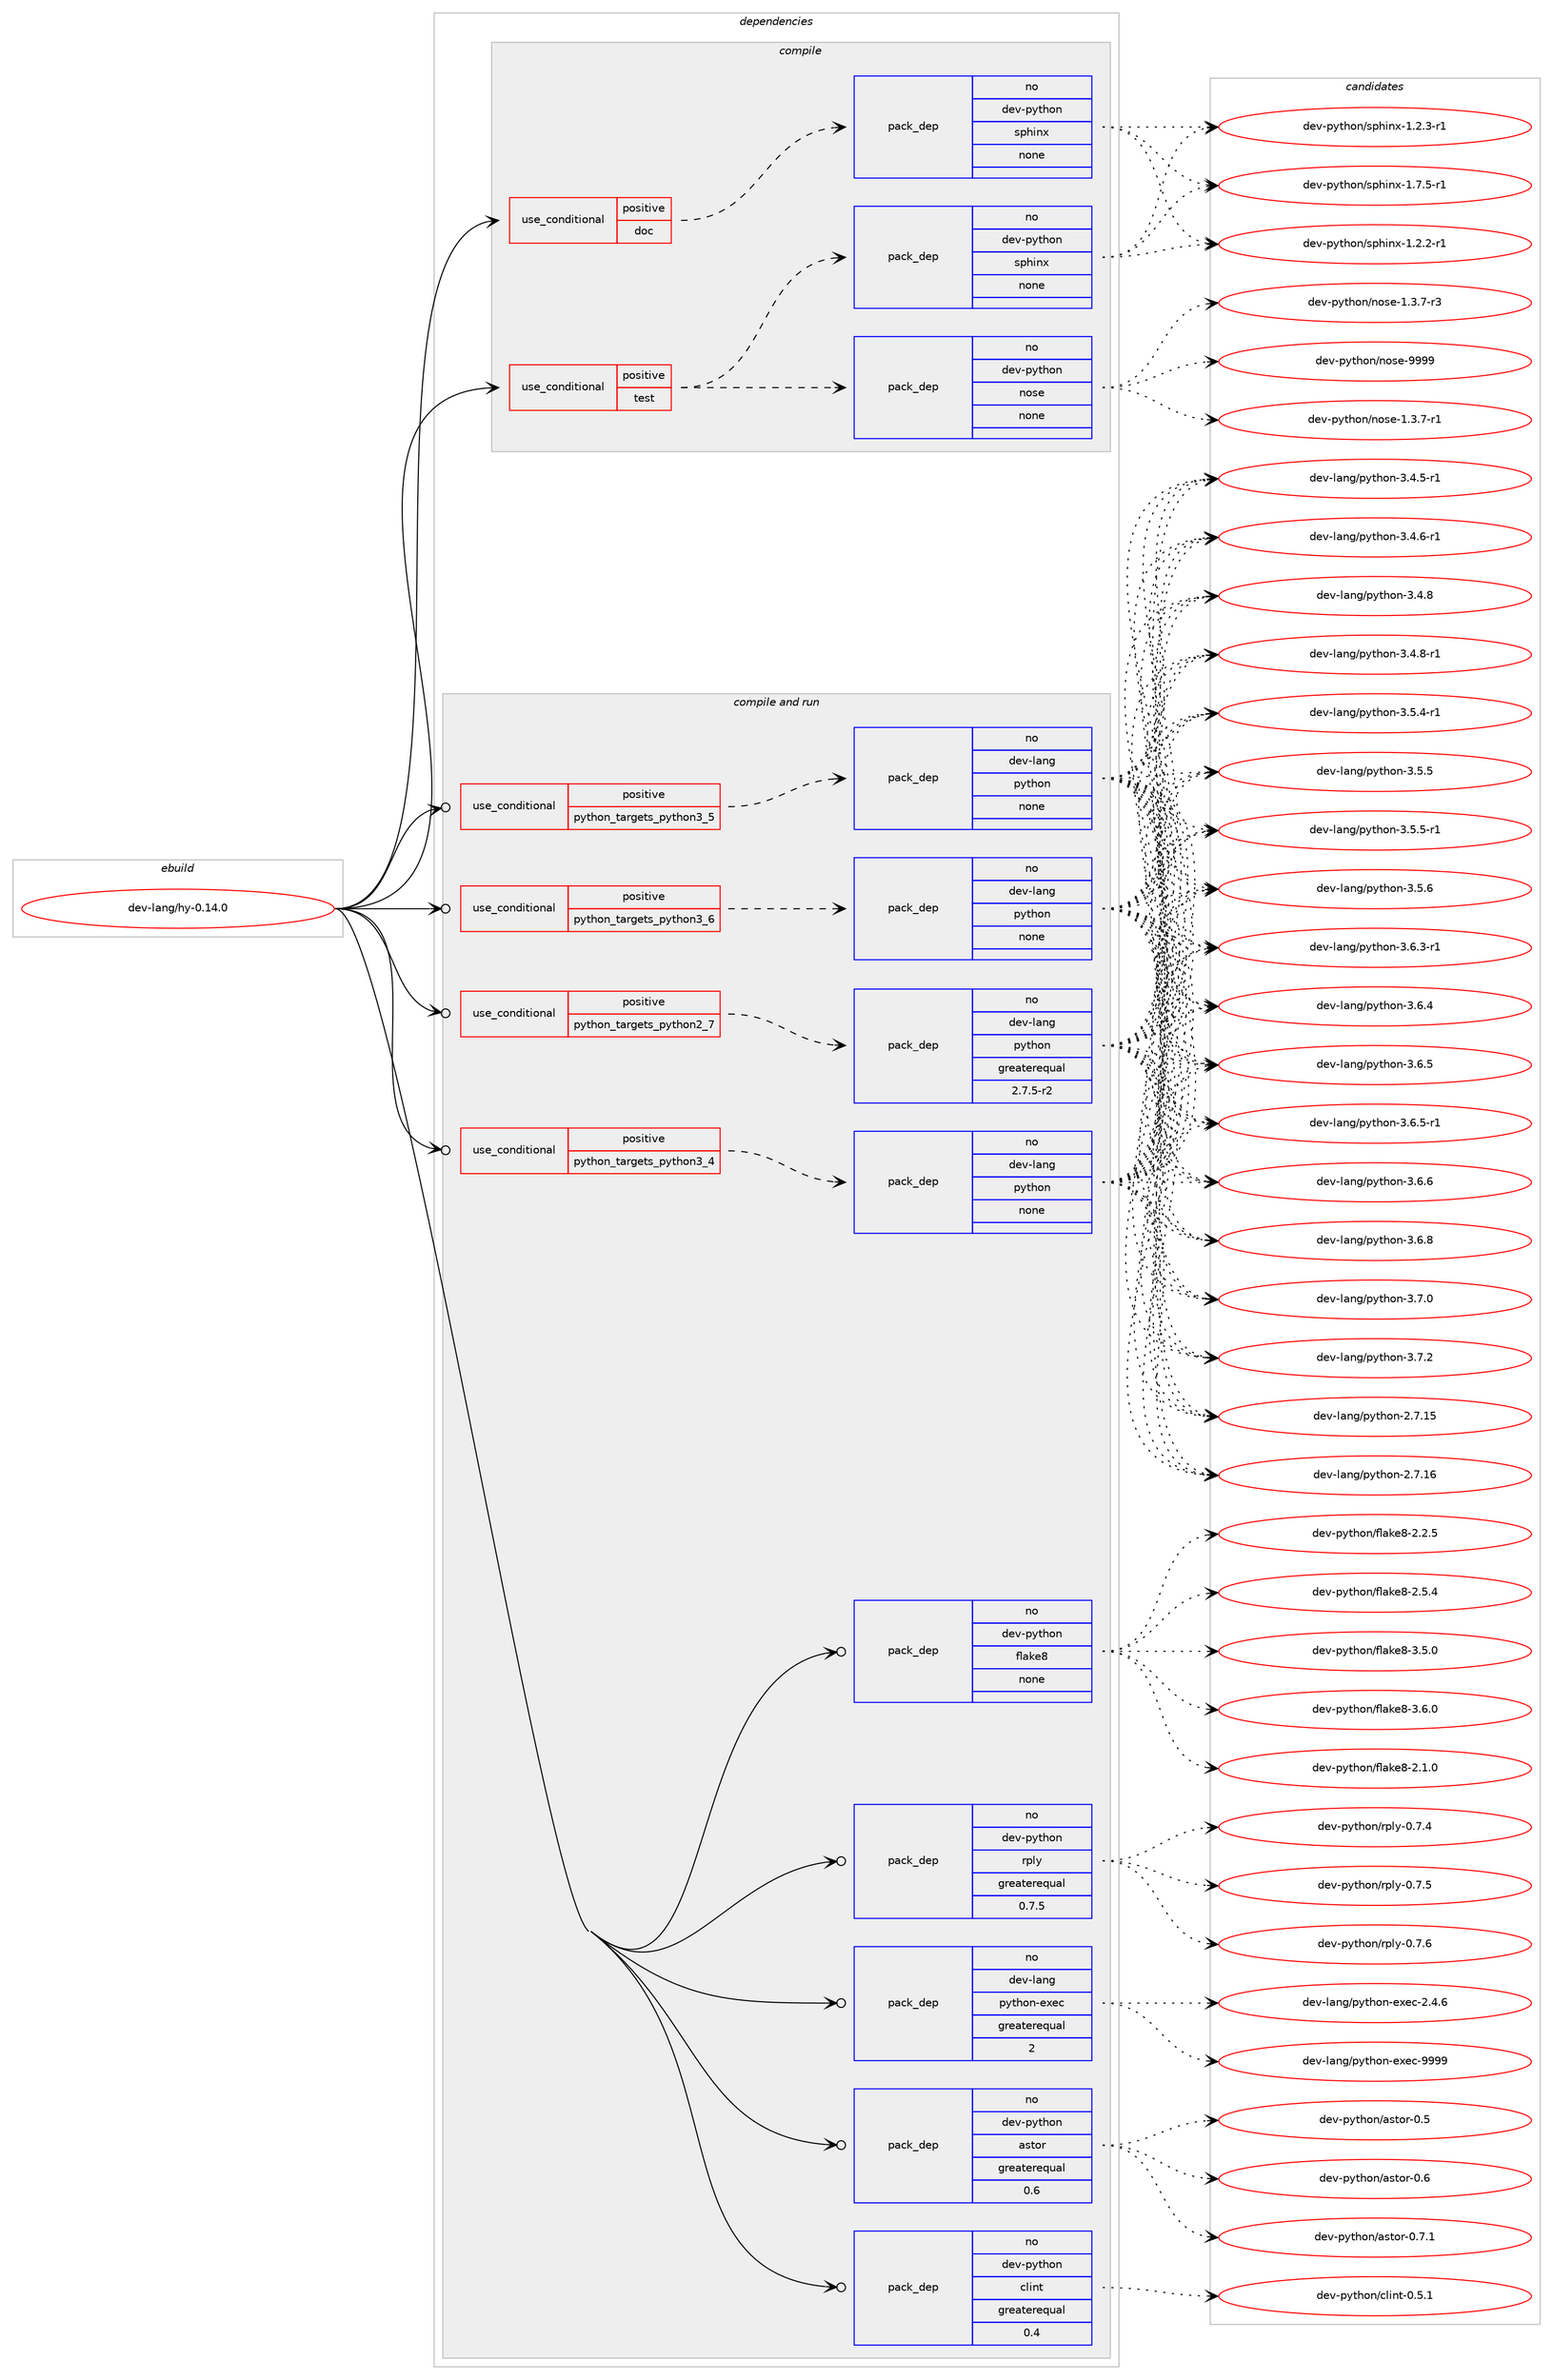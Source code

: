 digraph prolog {

# *************
# Graph options
# *************

newrank=true;
concentrate=true;
compound=true;
graph [rankdir=LR,fontname=Helvetica,fontsize=10,ranksep=1.5];#, ranksep=2.5, nodesep=0.2];
edge  [arrowhead=vee];
node  [fontname=Helvetica,fontsize=10];

# **********
# The ebuild
# **********

subgraph cluster_leftcol {
color=gray;
rank=same;
label=<<i>ebuild</i>>;
id [label="dev-lang/hy-0.14.0", color=red, width=4, href="../dev-lang/hy-0.14.0.svg"];
}

# ****************
# The dependencies
# ****************

subgraph cluster_midcol {
color=gray;
label=<<i>dependencies</i>>;
subgraph cluster_compile {
fillcolor="#eeeeee";
style=filled;
label=<<i>compile</i>>;
subgraph cond363722 {
dependency1359111 [label=<<TABLE BORDER="0" CELLBORDER="1" CELLSPACING="0" CELLPADDING="4"><TR><TD ROWSPAN="3" CELLPADDING="10">use_conditional</TD></TR><TR><TD>positive</TD></TR><TR><TD>doc</TD></TR></TABLE>>, shape=none, color=red];
subgraph pack972908 {
dependency1359112 [label=<<TABLE BORDER="0" CELLBORDER="1" CELLSPACING="0" CELLPADDING="4" WIDTH="220"><TR><TD ROWSPAN="6" CELLPADDING="30">pack_dep</TD></TR><TR><TD WIDTH="110">no</TD></TR><TR><TD>dev-python</TD></TR><TR><TD>sphinx</TD></TR><TR><TD>none</TD></TR><TR><TD></TD></TR></TABLE>>, shape=none, color=blue];
}
dependency1359111:e -> dependency1359112:w [weight=20,style="dashed",arrowhead="vee"];
}
id:e -> dependency1359111:w [weight=20,style="solid",arrowhead="vee"];
subgraph cond363723 {
dependency1359113 [label=<<TABLE BORDER="0" CELLBORDER="1" CELLSPACING="0" CELLPADDING="4"><TR><TD ROWSPAN="3" CELLPADDING="10">use_conditional</TD></TR><TR><TD>positive</TD></TR><TR><TD>test</TD></TR></TABLE>>, shape=none, color=red];
subgraph pack972909 {
dependency1359114 [label=<<TABLE BORDER="0" CELLBORDER="1" CELLSPACING="0" CELLPADDING="4" WIDTH="220"><TR><TD ROWSPAN="6" CELLPADDING="30">pack_dep</TD></TR><TR><TD WIDTH="110">no</TD></TR><TR><TD>dev-python</TD></TR><TR><TD>nose</TD></TR><TR><TD>none</TD></TR><TR><TD></TD></TR></TABLE>>, shape=none, color=blue];
}
dependency1359113:e -> dependency1359114:w [weight=20,style="dashed",arrowhead="vee"];
subgraph pack972910 {
dependency1359115 [label=<<TABLE BORDER="0" CELLBORDER="1" CELLSPACING="0" CELLPADDING="4" WIDTH="220"><TR><TD ROWSPAN="6" CELLPADDING="30">pack_dep</TD></TR><TR><TD WIDTH="110">no</TD></TR><TR><TD>dev-python</TD></TR><TR><TD>sphinx</TD></TR><TR><TD>none</TD></TR><TR><TD></TD></TR></TABLE>>, shape=none, color=blue];
}
dependency1359113:e -> dependency1359115:w [weight=20,style="dashed",arrowhead="vee"];
}
id:e -> dependency1359113:w [weight=20,style="solid",arrowhead="vee"];
}
subgraph cluster_compileandrun {
fillcolor="#eeeeee";
style=filled;
label=<<i>compile and run</i>>;
subgraph cond363724 {
dependency1359116 [label=<<TABLE BORDER="0" CELLBORDER="1" CELLSPACING="0" CELLPADDING="4"><TR><TD ROWSPAN="3" CELLPADDING="10">use_conditional</TD></TR><TR><TD>positive</TD></TR><TR><TD>python_targets_python2_7</TD></TR></TABLE>>, shape=none, color=red];
subgraph pack972911 {
dependency1359117 [label=<<TABLE BORDER="0" CELLBORDER="1" CELLSPACING="0" CELLPADDING="4" WIDTH="220"><TR><TD ROWSPAN="6" CELLPADDING="30">pack_dep</TD></TR><TR><TD WIDTH="110">no</TD></TR><TR><TD>dev-lang</TD></TR><TR><TD>python</TD></TR><TR><TD>greaterequal</TD></TR><TR><TD>2.7.5-r2</TD></TR></TABLE>>, shape=none, color=blue];
}
dependency1359116:e -> dependency1359117:w [weight=20,style="dashed",arrowhead="vee"];
}
id:e -> dependency1359116:w [weight=20,style="solid",arrowhead="odotvee"];
subgraph cond363725 {
dependency1359118 [label=<<TABLE BORDER="0" CELLBORDER="1" CELLSPACING="0" CELLPADDING="4"><TR><TD ROWSPAN="3" CELLPADDING="10">use_conditional</TD></TR><TR><TD>positive</TD></TR><TR><TD>python_targets_python3_4</TD></TR></TABLE>>, shape=none, color=red];
subgraph pack972912 {
dependency1359119 [label=<<TABLE BORDER="0" CELLBORDER="1" CELLSPACING="0" CELLPADDING="4" WIDTH="220"><TR><TD ROWSPAN="6" CELLPADDING="30">pack_dep</TD></TR><TR><TD WIDTH="110">no</TD></TR><TR><TD>dev-lang</TD></TR><TR><TD>python</TD></TR><TR><TD>none</TD></TR><TR><TD></TD></TR></TABLE>>, shape=none, color=blue];
}
dependency1359118:e -> dependency1359119:w [weight=20,style="dashed",arrowhead="vee"];
}
id:e -> dependency1359118:w [weight=20,style="solid",arrowhead="odotvee"];
subgraph cond363726 {
dependency1359120 [label=<<TABLE BORDER="0" CELLBORDER="1" CELLSPACING="0" CELLPADDING="4"><TR><TD ROWSPAN="3" CELLPADDING="10">use_conditional</TD></TR><TR><TD>positive</TD></TR><TR><TD>python_targets_python3_5</TD></TR></TABLE>>, shape=none, color=red];
subgraph pack972913 {
dependency1359121 [label=<<TABLE BORDER="0" CELLBORDER="1" CELLSPACING="0" CELLPADDING="4" WIDTH="220"><TR><TD ROWSPAN="6" CELLPADDING="30">pack_dep</TD></TR><TR><TD WIDTH="110">no</TD></TR><TR><TD>dev-lang</TD></TR><TR><TD>python</TD></TR><TR><TD>none</TD></TR><TR><TD></TD></TR></TABLE>>, shape=none, color=blue];
}
dependency1359120:e -> dependency1359121:w [weight=20,style="dashed",arrowhead="vee"];
}
id:e -> dependency1359120:w [weight=20,style="solid",arrowhead="odotvee"];
subgraph cond363727 {
dependency1359122 [label=<<TABLE BORDER="0" CELLBORDER="1" CELLSPACING="0" CELLPADDING="4"><TR><TD ROWSPAN="3" CELLPADDING="10">use_conditional</TD></TR><TR><TD>positive</TD></TR><TR><TD>python_targets_python3_6</TD></TR></TABLE>>, shape=none, color=red];
subgraph pack972914 {
dependency1359123 [label=<<TABLE BORDER="0" CELLBORDER="1" CELLSPACING="0" CELLPADDING="4" WIDTH="220"><TR><TD ROWSPAN="6" CELLPADDING="30">pack_dep</TD></TR><TR><TD WIDTH="110">no</TD></TR><TR><TD>dev-lang</TD></TR><TR><TD>python</TD></TR><TR><TD>none</TD></TR><TR><TD></TD></TR></TABLE>>, shape=none, color=blue];
}
dependency1359122:e -> dependency1359123:w [weight=20,style="dashed",arrowhead="vee"];
}
id:e -> dependency1359122:w [weight=20,style="solid",arrowhead="odotvee"];
subgraph pack972915 {
dependency1359124 [label=<<TABLE BORDER="0" CELLBORDER="1" CELLSPACING="0" CELLPADDING="4" WIDTH="220"><TR><TD ROWSPAN="6" CELLPADDING="30">pack_dep</TD></TR><TR><TD WIDTH="110">no</TD></TR><TR><TD>dev-lang</TD></TR><TR><TD>python-exec</TD></TR><TR><TD>greaterequal</TD></TR><TR><TD>2</TD></TR></TABLE>>, shape=none, color=blue];
}
id:e -> dependency1359124:w [weight=20,style="solid",arrowhead="odotvee"];
subgraph pack972916 {
dependency1359125 [label=<<TABLE BORDER="0" CELLBORDER="1" CELLSPACING="0" CELLPADDING="4" WIDTH="220"><TR><TD ROWSPAN="6" CELLPADDING="30">pack_dep</TD></TR><TR><TD WIDTH="110">no</TD></TR><TR><TD>dev-python</TD></TR><TR><TD>astor</TD></TR><TR><TD>greaterequal</TD></TR><TR><TD>0.6</TD></TR></TABLE>>, shape=none, color=blue];
}
id:e -> dependency1359125:w [weight=20,style="solid",arrowhead="odotvee"];
subgraph pack972917 {
dependency1359126 [label=<<TABLE BORDER="0" CELLBORDER="1" CELLSPACING="0" CELLPADDING="4" WIDTH="220"><TR><TD ROWSPAN="6" CELLPADDING="30">pack_dep</TD></TR><TR><TD WIDTH="110">no</TD></TR><TR><TD>dev-python</TD></TR><TR><TD>clint</TD></TR><TR><TD>greaterequal</TD></TR><TR><TD>0.4</TD></TR></TABLE>>, shape=none, color=blue];
}
id:e -> dependency1359126:w [weight=20,style="solid",arrowhead="odotvee"];
subgraph pack972918 {
dependency1359127 [label=<<TABLE BORDER="0" CELLBORDER="1" CELLSPACING="0" CELLPADDING="4" WIDTH="220"><TR><TD ROWSPAN="6" CELLPADDING="30">pack_dep</TD></TR><TR><TD WIDTH="110">no</TD></TR><TR><TD>dev-python</TD></TR><TR><TD>flake8</TD></TR><TR><TD>none</TD></TR><TR><TD></TD></TR></TABLE>>, shape=none, color=blue];
}
id:e -> dependency1359127:w [weight=20,style="solid",arrowhead="odotvee"];
subgraph pack972919 {
dependency1359128 [label=<<TABLE BORDER="0" CELLBORDER="1" CELLSPACING="0" CELLPADDING="4" WIDTH="220"><TR><TD ROWSPAN="6" CELLPADDING="30">pack_dep</TD></TR><TR><TD WIDTH="110">no</TD></TR><TR><TD>dev-python</TD></TR><TR><TD>rply</TD></TR><TR><TD>greaterequal</TD></TR><TR><TD>0.7.5</TD></TR></TABLE>>, shape=none, color=blue];
}
id:e -> dependency1359128:w [weight=20,style="solid",arrowhead="odotvee"];
}
subgraph cluster_run {
fillcolor="#eeeeee";
style=filled;
label=<<i>run</i>>;
}
}

# **************
# The candidates
# **************

subgraph cluster_choices {
rank=same;
color=gray;
label=<<i>candidates</i>>;

subgraph choice972908 {
color=black;
nodesep=1;
choice10010111845112121116104111110471151121041051101204549465046504511449 [label="dev-python/sphinx-1.2.2-r1", color=red, width=4,href="../dev-python/sphinx-1.2.2-r1.svg"];
choice10010111845112121116104111110471151121041051101204549465046514511449 [label="dev-python/sphinx-1.2.3-r1", color=red, width=4,href="../dev-python/sphinx-1.2.3-r1.svg"];
choice10010111845112121116104111110471151121041051101204549465546534511449 [label="dev-python/sphinx-1.7.5-r1", color=red, width=4,href="../dev-python/sphinx-1.7.5-r1.svg"];
dependency1359112:e -> choice10010111845112121116104111110471151121041051101204549465046504511449:w [style=dotted,weight="100"];
dependency1359112:e -> choice10010111845112121116104111110471151121041051101204549465046514511449:w [style=dotted,weight="100"];
dependency1359112:e -> choice10010111845112121116104111110471151121041051101204549465546534511449:w [style=dotted,weight="100"];
}
subgraph choice972909 {
color=black;
nodesep=1;
choice10010111845112121116104111110471101111151014549465146554511449 [label="dev-python/nose-1.3.7-r1", color=red, width=4,href="../dev-python/nose-1.3.7-r1.svg"];
choice10010111845112121116104111110471101111151014549465146554511451 [label="dev-python/nose-1.3.7-r3", color=red, width=4,href="../dev-python/nose-1.3.7-r3.svg"];
choice10010111845112121116104111110471101111151014557575757 [label="dev-python/nose-9999", color=red, width=4,href="../dev-python/nose-9999.svg"];
dependency1359114:e -> choice10010111845112121116104111110471101111151014549465146554511449:w [style=dotted,weight="100"];
dependency1359114:e -> choice10010111845112121116104111110471101111151014549465146554511451:w [style=dotted,weight="100"];
dependency1359114:e -> choice10010111845112121116104111110471101111151014557575757:w [style=dotted,weight="100"];
}
subgraph choice972910 {
color=black;
nodesep=1;
choice10010111845112121116104111110471151121041051101204549465046504511449 [label="dev-python/sphinx-1.2.2-r1", color=red, width=4,href="../dev-python/sphinx-1.2.2-r1.svg"];
choice10010111845112121116104111110471151121041051101204549465046514511449 [label="dev-python/sphinx-1.2.3-r1", color=red, width=4,href="../dev-python/sphinx-1.2.3-r1.svg"];
choice10010111845112121116104111110471151121041051101204549465546534511449 [label="dev-python/sphinx-1.7.5-r1", color=red, width=4,href="../dev-python/sphinx-1.7.5-r1.svg"];
dependency1359115:e -> choice10010111845112121116104111110471151121041051101204549465046504511449:w [style=dotted,weight="100"];
dependency1359115:e -> choice10010111845112121116104111110471151121041051101204549465046514511449:w [style=dotted,weight="100"];
dependency1359115:e -> choice10010111845112121116104111110471151121041051101204549465546534511449:w [style=dotted,weight="100"];
}
subgraph choice972911 {
color=black;
nodesep=1;
choice10010111845108971101034711212111610411111045504655464953 [label="dev-lang/python-2.7.15", color=red, width=4,href="../dev-lang/python-2.7.15.svg"];
choice10010111845108971101034711212111610411111045504655464954 [label="dev-lang/python-2.7.16", color=red, width=4,href="../dev-lang/python-2.7.16.svg"];
choice1001011184510897110103471121211161041111104551465246534511449 [label="dev-lang/python-3.4.5-r1", color=red, width=4,href="../dev-lang/python-3.4.5-r1.svg"];
choice1001011184510897110103471121211161041111104551465246544511449 [label="dev-lang/python-3.4.6-r1", color=red, width=4,href="../dev-lang/python-3.4.6-r1.svg"];
choice100101118451089711010347112121116104111110455146524656 [label="dev-lang/python-3.4.8", color=red, width=4,href="../dev-lang/python-3.4.8.svg"];
choice1001011184510897110103471121211161041111104551465246564511449 [label="dev-lang/python-3.4.8-r1", color=red, width=4,href="../dev-lang/python-3.4.8-r1.svg"];
choice1001011184510897110103471121211161041111104551465346524511449 [label="dev-lang/python-3.5.4-r1", color=red, width=4,href="../dev-lang/python-3.5.4-r1.svg"];
choice100101118451089711010347112121116104111110455146534653 [label="dev-lang/python-3.5.5", color=red, width=4,href="../dev-lang/python-3.5.5.svg"];
choice1001011184510897110103471121211161041111104551465346534511449 [label="dev-lang/python-3.5.5-r1", color=red, width=4,href="../dev-lang/python-3.5.5-r1.svg"];
choice100101118451089711010347112121116104111110455146534654 [label="dev-lang/python-3.5.6", color=red, width=4,href="../dev-lang/python-3.5.6.svg"];
choice1001011184510897110103471121211161041111104551465446514511449 [label="dev-lang/python-3.6.3-r1", color=red, width=4,href="../dev-lang/python-3.6.3-r1.svg"];
choice100101118451089711010347112121116104111110455146544652 [label="dev-lang/python-3.6.4", color=red, width=4,href="../dev-lang/python-3.6.4.svg"];
choice100101118451089711010347112121116104111110455146544653 [label="dev-lang/python-3.6.5", color=red, width=4,href="../dev-lang/python-3.6.5.svg"];
choice1001011184510897110103471121211161041111104551465446534511449 [label="dev-lang/python-3.6.5-r1", color=red, width=4,href="../dev-lang/python-3.6.5-r1.svg"];
choice100101118451089711010347112121116104111110455146544654 [label="dev-lang/python-3.6.6", color=red, width=4,href="../dev-lang/python-3.6.6.svg"];
choice100101118451089711010347112121116104111110455146544656 [label="dev-lang/python-3.6.8", color=red, width=4,href="../dev-lang/python-3.6.8.svg"];
choice100101118451089711010347112121116104111110455146554648 [label="dev-lang/python-3.7.0", color=red, width=4,href="../dev-lang/python-3.7.0.svg"];
choice100101118451089711010347112121116104111110455146554650 [label="dev-lang/python-3.7.2", color=red, width=4,href="../dev-lang/python-3.7.2.svg"];
dependency1359117:e -> choice10010111845108971101034711212111610411111045504655464953:w [style=dotted,weight="100"];
dependency1359117:e -> choice10010111845108971101034711212111610411111045504655464954:w [style=dotted,weight="100"];
dependency1359117:e -> choice1001011184510897110103471121211161041111104551465246534511449:w [style=dotted,weight="100"];
dependency1359117:e -> choice1001011184510897110103471121211161041111104551465246544511449:w [style=dotted,weight="100"];
dependency1359117:e -> choice100101118451089711010347112121116104111110455146524656:w [style=dotted,weight="100"];
dependency1359117:e -> choice1001011184510897110103471121211161041111104551465246564511449:w [style=dotted,weight="100"];
dependency1359117:e -> choice1001011184510897110103471121211161041111104551465346524511449:w [style=dotted,weight="100"];
dependency1359117:e -> choice100101118451089711010347112121116104111110455146534653:w [style=dotted,weight="100"];
dependency1359117:e -> choice1001011184510897110103471121211161041111104551465346534511449:w [style=dotted,weight="100"];
dependency1359117:e -> choice100101118451089711010347112121116104111110455146534654:w [style=dotted,weight="100"];
dependency1359117:e -> choice1001011184510897110103471121211161041111104551465446514511449:w [style=dotted,weight="100"];
dependency1359117:e -> choice100101118451089711010347112121116104111110455146544652:w [style=dotted,weight="100"];
dependency1359117:e -> choice100101118451089711010347112121116104111110455146544653:w [style=dotted,weight="100"];
dependency1359117:e -> choice1001011184510897110103471121211161041111104551465446534511449:w [style=dotted,weight="100"];
dependency1359117:e -> choice100101118451089711010347112121116104111110455146544654:w [style=dotted,weight="100"];
dependency1359117:e -> choice100101118451089711010347112121116104111110455146544656:w [style=dotted,weight="100"];
dependency1359117:e -> choice100101118451089711010347112121116104111110455146554648:w [style=dotted,weight="100"];
dependency1359117:e -> choice100101118451089711010347112121116104111110455146554650:w [style=dotted,weight="100"];
}
subgraph choice972912 {
color=black;
nodesep=1;
choice10010111845108971101034711212111610411111045504655464953 [label="dev-lang/python-2.7.15", color=red, width=4,href="../dev-lang/python-2.7.15.svg"];
choice10010111845108971101034711212111610411111045504655464954 [label="dev-lang/python-2.7.16", color=red, width=4,href="../dev-lang/python-2.7.16.svg"];
choice1001011184510897110103471121211161041111104551465246534511449 [label="dev-lang/python-3.4.5-r1", color=red, width=4,href="../dev-lang/python-3.4.5-r1.svg"];
choice1001011184510897110103471121211161041111104551465246544511449 [label="dev-lang/python-3.4.6-r1", color=red, width=4,href="../dev-lang/python-3.4.6-r1.svg"];
choice100101118451089711010347112121116104111110455146524656 [label="dev-lang/python-3.4.8", color=red, width=4,href="../dev-lang/python-3.4.8.svg"];
choice1001011184510897110103471121211161041111104551465246564511449 [label="dev-lang/python-3.4.8-r1", color=red, width=4,href="../dev-lang/python-3.4.8-r1.svg"];
choice1001011184510897110103471121211161041111104551465346524511449 [label="dev-lang/python-3.5.4-r1", color=red, width=4,href="../dev-lang/python-3.5.4-r1.svg"];
choice100101118451089711010347112121116104111110455146534653 [label="dev-lang/python-3.5.5", color=red, width=4,href="../dev-lang/python-3.5.5.svg"];
choice1001011184510897110103471121211161041111104551465346534511449 [label="dev-lang/python-3.5.5-r1", color=red, width=4,href="../dev-lang/python-3.5.5-r1.svg"];
choice100101118451089711010347112121116104111110455146534654 [label="dev-lang/python-3.5.6", color=red, width=4,href="../dev-lang/python-3.5.6.svg"];
choice1001011184510897110103471121211161041111104551465446514511449 [label="dev-lang/python-3.6.3-r1", color=red, width=4,href="../dev-lang/python-3.6.3-r1.svg"];
choice100101118451089711010347112121116104111110455146544652 [label="dev-lang/python-3.6.4", color=red, width=4,href="../dev-lang/python-3.6.4.svg"];
choice100101118451089711010347112121116104111110455146544653 [label="dev-lang/python-3.6.5", color=red, width=4,href="../dev-lang/python-3.6.5.svg"];
choice1001011184510897110103471121211161041111104551465446534511449 [label="dev-lang/python-3.6.5-r1", color=red, width=4,href="../dev-lang/python-3.6.5-r1.svg"];
choice100101118451089711010347112121116104111110455146544654 [label="dev-lang/python-3.6.6", color=red, width=4,href="../dev-lang/python-3.6.6.svg"];
choice100101118451089711010347112121116104111110455146544656 [label="dev-lang/python-3.6.8", color=red, width=4,href="../dev-lang/python-3.6.8.svg"];
choice100101118451089711010347112121116104111110455146554648 [label="dev-lang/python-3.7.0", color=red, width=4,href="../dev-lang/python-3.7.0.svg"];
choice100101118451089711010347112121116104111110455146554650 [label="dev-lang/python-3.7.2", color=red, width=4,href="../dev-lang/python-3.7.2.svg"];
dependency1359119:e -> choice10010111845108971101034711212111610411111045504655464953:w [style=dotted,weight="100"];
dependency1359119:e -> choice10010111845108971101034711212111610411111045504655464954:w [style=dotted,weight="100"];
dependency1359119:e -> choice1001011184510897110103471121211161041111104551465246534511449:w [style=dotted,weight="100"];
dependency1359119:e -> choice1001011184510897110103471121211161041111104551465246544511449:w [style=dotted,weight="100"];
dependency1359119:e -> choice100101118451089711010347112121116104111110455146524656:w [style=dotted,weight="100"];
dependency1359119:e -> choice1001011184510897110103471121211161041111104551465246564511449:w [style=dotted,weight="100"];
dependency1359119:e -> choice1001011184510897110103471121211161041111104551465346524511449:w [style=dotted,weight="100"];
dependency1359119:e -> choice100101118451089711010347112121116104111110455146534653:w [style=dotted,weight="100"];
dependency1359119:e -> choice1001011184510897110103471121211161041111104551465346534511449:w [style=dotted,weight="100"];
dependency1359119:e -> choice100101118451089711010347112121116104111110455146534654:w [style=dotted,weight="100"];
dependency1359119:e -> choice1001011184510897110103471121211161041111104551465446514511449:w [style=dotted,weight="100"];
dependency1359119:e -> choice100101118451089711010347112121116104111110455146544652:w [style=dotted,weight="100"];
dependency1359119:e -> choice100101118451089711010347112121116104111110455146544653:w [style=dotted,weight="100"];
dependency1359119:e -> choice1001011184510897110103471121211161041111104551465446534511449:w [style=dotted,weight="100"];
dependency1359119:e -> choice100101118451089711010347112121116104111110455146544654:w [style=dotted,weight="100"];
dependency1359119:e -> choice100101118451089711010347112121116104111110455146544656:w [style=dotted,weight="100"];
dependency1359119:e -> choice100101118451089711010347112121116104111110455146554648:w [style=dotted,weight="100"];
dependency1359119:e -> choice100101118451089711010347112121116104111110455146554650:w [style=dotted,weight="100"];
}
subgraph choice972913 {
color=black;
nodesep=1;
choice10010111845108971101034711212111610411111045504655464953 [label="dev-lang/python-2.7.15", color=red, width=4,href="../dev-lang/python-2.7.15.svg"];
choice10010111845108971101034711212111610411111045504655464954 [label="dev-lang/python-2.7.16", color=red, width=4,href="../dev-lang/python-2.7.16.svg"];
choice1001011184510897110103471121211161041111104551465246534511449 [label="dev-lang/python-3.4.5-r1", color=red, width=4,href="../dev-lang/python-3.4.5-r1.svg"];
choice1001011184510897110103471121211161041111104551465246544511449 [label="dev-lang/python-3.4.6-r1", color=red, width=4,href="../dev-lang/python-3.4.6-r1.svg"];
choice100101118451089711010347112121116104111110455146524656 [label="dev-lang/python-3.4.8", color=red, width=4,href="../dev-lang/python-3.4.8.svg"];
choice1001011184510897110103471121211161041111104551465246564511449 [label="dev-lang/python-3.4.8-r1", color=red, width=4,href="../dev-lang/python-3.4.8-r1.svg"];
choice1001011184510897110103471121211161041111104551465346524511449 [label="dev-lang/python-3.5.4-r1", color=red, width=4,href="../dev-lang/python-3.5.4-r1.svg"];
choice100101118451089711010347112121116104111110455146534653 [label="dev-lang/python-3.5.5", color=red, width=4,href="../dev-lang/python-3.5.5.svg"];
choice1001011184510897110103471121211161041111104551465346534511449 [label="dev-lang/python-3.5.5-r1", color=red, width=4,href="../dev-lang/python-3.5.5-r1.svg"];
choice100101118451089711010347112121116104111110455146534654 [label="dev-lang/python-3.5.6", color=red, width=4,href="../dev-lang/python-3.5.6.svg"];
choice1001011184510897110103471121211161041111104551465446514511449 [label="dev-lang/python-3.6.3-r1", color=red, width=4,href="../dev-lang/python-3.6.3-r1.svg"];
choice100101118451089711010347112121116104111110455146544652 [label="dev-lang/python-3.6.4", color=red, width=4,href="../dev-lang/python-3.6.4.svg"];
choice100101118451089711010347112121116104111110455146544653 [label="dev-lang/python-3.6.5", color=red, width=4,href="../dev-lang/python-3.6.5.svg"];
choice1001011184510897110103471121211161041111104551465446534511449 [label="dev-lang/python-3.6.5-r1", color=red, width=4,href="../dev-lang/python-3.6.5-r1.svg"];
choice100101118451089711010347112121116104111110455146544654 [label="dev-lang/python-3.6.6", color=red, width=4,href="../dev-lang/python-3.6.6.svg"];
choice100101118451089711010347112121116104111110455146544656 [label="dev-lang/python-3.6.8", color=red, width=4,href="../dev-lang/python-3.6.8.svg"];
choice100101118451089711010347112121116104111110455146554648 [label="dev-lang/python-3.7.0", color=red, width=4,href="../dev-lang/python-3.7.0.svg"];
choice100101118451089711010347112121116104111110455146554650 [label="dev-lang/python-3.7.2", color=red, width=4,href="../dev-lang/python-3.7.2.svg"];
dependency1359121:e -> choice10010111845108971101034711212111610411111045504655464953:w [style=dotted,weight="100"];
dependency1359121:e -> choice10010111845108971101034711212111610411111045504655464954:w [style=dotted,weight="100"];
dependency1359121:e -> choice1001011184510897110103471121211161041111104551465246534511449:w [style=dotted,weight="100"];
dependency1359121:e -> choice1001011184510897110103471121211161041111104551465246544511449:w [style=dotted,weight="100"];
dependency1359121:e -> choice100101118451089711010347112121116104111110455146524656:w [style=dotted,weight="100"];
dependency1359121:e -> choice1001011184510897110103471121211161041111104551465246564511449:w [style=dotted,weight="100"];
dependency1359121:e -> choice1001011184510897110103471121211161041111104551465346524511449:w [style=dotted,weight="100"];
dependency1359121:e -> choice100101118451089711010347112121116104111110455146534653:w [style=dotted,weight="100"];
dependency1359121:e -> choice1001011184510897110103471121211161041111104551465346534511449:w [style=dotted,weight="100"];
dependency1359121:e -> choice100101118451089711010347112121116104111110455146534654:w [style=dotted,weight="100"];
dependency1359121:e -> choice1001011184510897110103471121211161041111104551465446514511449:w [style=dotted,weight="100"];
dependency1359121:e -> choice100101118451089711010347112121116104111110455146544652:w [style=dotted,weight="100"];
dependency1359121:e -> choice100101118451089711010347112121116104111110455146544653:w [style=dotted,weight="100"];
dependency1359121:e -> choice1001011184510897110103471121211161041111104551465446534511449:w [style=dotted,weight="100"];
dependency1359121:e -> choice100101118451089711010347112121116104111110455146544654:w [style=dotted,weight="100"];
dependency1359121:e -> choice100101118451089711010347112121116104111110455146544656:w [style=dotted,weight="100"];
dependency1359121:e -> choice100101118451089711010347112121116104111110455146554648:w [style=dotted,weight="100"];
dependency1359121:e -> choice100101118451089711010347112121116104111110455146554650:w [style=dotted,weight="100"];
}
subgraph choice972914 {
color=black;
nodesep=1;
choice10010111845108971101034711212111610411111045504655464953 [label="dev-lang/python-2.7.15", color=red, width=4,href="../dev-lang/python-2.7.15.svg"];
choice10010111845108971101034711212111610411111045504655464954 [label="dev-lang/python-2.7.16", color=red, width=4,href="../dev-lang/python-2.7.16.svg"];
choice1001011184510897110103471121211161041111104551465246534511449 [label="dev-lang/python-3.4.5-r1", color=red, width=4,href="../dev-lang/python-3.4.5-r1.svg"];
choice1001011184510897110103471121211161041111104551465246544511449 [label="dev-lang/python-3.4.6-r1", color=red, width=4,href="../dev-lang/python-3.4.6-r1.svg"];
choice100101118451089711010347112121116104111110455146524656 [label="dev-lang/python-3.4.8", color=red, width=4,href="../dev-lang/python-3.4.8.svg"];
choice1001011184510897110103471121211161041111104551465246564511449 [label="dev-lang/python-3.4.8-r1", color=red, width=4,href="../dev-lang/python-3.4.8-r1.svg"];
choice1001011184510897110103471121211161041111104551465346524511449 [label="dev-lang/python-3.5.4-r1", color=red, width=4,href="../dev-lang/python-3.5.4-r1.svg"];
choice100101118451089711010347112121116104111110455146534653 [label="dev-lang/python-3.5.5", color=red, width=4,href="../dev-lang/python-3.5.5.svg"];
choice1001011184510897110103471121211161041111104551465346534511449 [label="dev-lang/python-3.5.5-r1", color=red, width=4,href="../dev-lang/python-3.5.5-r1.svg"];
choice100101118451089711010347112121116104111110455146534654 [label="dev-lang/python-3.5.6", color=red, width=4,href="../dev-lang/python-3.5.6.svg"];
choice1001011184510897110103471121211161041111104551465446514511449 [label="dev-lang/python-3.6.3-r1", color=red, width=4,href="../dev-lang/python-3.6.3-r1.svg"];
choice100101118451089711010347112121116104111110455146544652 [label="dev-lang/python-3.6.4", color=red, width=4,href="../dev-lang/python-3.6.4.svg"];
choice100101118451089711010347112121116104111110455146544653 [label="dev-lang/python-3.6.5", color=red, width=4,href="../dev-lang/python-3.6.5.svg"];
choice1001011184510897110103471121211161041111104551465446534511449 [label="dev-lang/python-3.6.5-r1", color=red, width=4,href="../dev-lang/python-3.6.5-r1.svg"];
choice100101118451089711010347112121116104111110455146544654 [label="dev-lang/python-3.6.6", color=red, width=4,href="../dev-lang/python-3.6.6.svg"];
choice100101118451089711010347112121116104111110455146544656 [label="dev-lang/python-3.6.8", color=red, width=4,href="../dev-lang/python-3.6.8.svg"];
choice100101118451089711010347112121116104111110455146554648 [label="dev-lang/python-3.7.0", color=red, width=4,href="../dev-lang/python-3.7.0.svg"];
choice100101118451089711010347112121116104111110455146554650 [label="dev-lang/python-3.7.2", color=red, width=4,href="../dev-lang/python-3.7.2.svg"];
dependency1359123:e -> choice10010111845108971101034711212111610411111045504655464953:w [style=dotted,weight="100"];
dependency1359123:e -> choice10010111845108971101034711212111610411111045504655464954:w [style=dotted,weight="100"];
dependency1359123:e -> choice1001011184510897110103471121211161041111104551465246534511449:w [style=dotted,weight="100"];
dependency1359123:e -> choice1001011184510897110103471121211161041111104551465246544511449:w [style=dotted,weight="100"];
dependency1359123:e -> choice100101118451089711010347112121116104111110455146524656:w [style=dotted,weight="100"];
dependency1359123:e -> choice1001011184510897110103471121211161041111104551465246564511449:w [style=dotted,weight="100"];
dependency1359123:e -> choice1001011184510897110103471121211161041111104551465346524511449:w [style=dotted,weight="100"];
dependency1359123:e -> choice100101118451089711010347112121116104111110455146534653:w [style=dotted,weight="100"];
dependency1359123:e -> choice1001011184510897110103471121211161041111104551465346534511449:w [style=dotted,weight="100"];
dependency1359123:e -> choice100101118451089711010347112121116104111110455146534654:w [style=dotted,weight="100"];
dependency1359123:e -> choice1001011184510897110103471121211161041111104551465446514511449:w [style=dotted,weight="100"];
dependency1359123:e -> choice100101118451089711010347112121116104111110455146544652:w [style=dotted,weight="100"];
dependency1359123:e -> choice100101118451089711010347112121116104111110455146544653:w [style=dotted,weight="100"];
dependency1359123:e -> choice1001011184510897110103471121211161041111104551465446534511449:w [style=dotted,weight="100"];
dependency1359123:e -> choice100101118451089711010347112121116104111110455146544654:w [style=dotted,weight="100"];
dependency1359123:e -> choice100101118451089711010347112121116104111110455146544656:w [style=dotted,weight="100"];
dependency1359123:e -> choice100101118451089711010347112121116104111110455146554648:w [style=dotted,weight="100"];
dependency1359123:e -> choice100101118451089711010347112121116104111110455146554650:w [style=dotted,weight="100"];
}
subgraph choice972915 {
color=black;
nodesep=1;
choice1001011184510897110103471121211161041111104510112010199455046524654 [label="dev-lang/python-exec-2.4.6", color=red, width=4,href="../dev-lang/python-exec-2.4.6.svg"];
choice10010111845108971101034711212111610411111045101120101994557575757 [label="dev-lang/python-exec-9999", color=red, width=4,href="../dev-lang/python-exec-9999.svg"];
dependency1359124:e -> choice1001011184510897110103471121211161041111104510112010199455046524654:w [style=dotted,weight="100"];
dependency1359124:e -> choice10010111845108971101034711212111610411111045101120101994557575757:w [style=dotted,weight="100"];
}
subgraph choice972916 {
color=black;
nodesep=1;
choice10010111845112121116104111110479711511611111445484653 [label="dev-python/astor-0.5", color=red, width=4,href="../dev-python/astor-0.5.svg"];
choice10010111845112121116104111110479711511611111445484654 [label="dev-python/astor-0.6", color=red, width=4,href="../dev-python/astor-0.6.svg"];
choice100101118451121211161041111104797115116111114454846554649 [label="dev-python/astor-0.7.1", color=red, width=4,href="../dev-python/astor-0.7.1.svg"];
dependency1359125:e -> choice10010111845112121116104111110479711511611111445484653:w [style=dotted,weight="100"];
dependency1359125:e -> choice10010111845112121116104111110479711511611111445484654:w [style=dotted,weight="100"];
dependency1359125:e -> choice100101118451121211161041111104797115116111114454846554649:w [style=dotted,weight="100"];
}
subgraph choice972917 {
color=black;
nodesep=1;
choice100101118451121211161041111104799108105110116454846534649 [label="dev-python/clint-0.5.1", color=red, width=4,href="../dev-python/clint-0.5.1.svg"];
dependency1359126:e -> choice100101118451121211161041111104799108105110116454846534649:w [style=dotted,weight="100"];
}
subgraph choice972918 {
color=black;
nodesep=1;
choice10010111845112121116104111110471021089710710156455046494648 [label="dev-python/flake8-2.1.0", color=red, width=4,href="../dev-python/flake8-2.1.0.svg"];
choice10010111845112121116104111110471021089710710156455046504653 [label="dev-python/flake8-2.2.5", color=red, width=4,href="../dev-python/flake8-2.2.5.svg"];
choice10010111845112121116104111110471021089710710156455046534652 [label="dev-python/flake8-2.5.4", color=red, width=4,href="../dev-python/flake8-2.5.4.svg"];
choice10010111845112121116104111110471021089710710156455146534648 [label="dev-python/flake8-3.5.0", color=red, width=4,href="../dev-python/flake8-3.5.0.svg"];
choice10010111845112121116104111110471021089710710156455146544648 [label="dev-python/flake8-3.6.0", color=red, width=4,href="../dev-python/flake8-3.6.0.svg"];
dependency1359127:e -> choice10010111845112121116104111110471021089710710156455046494648:w [style=dotted,weight="100"];
dependency1359127:e -> choice10010111845112121116104111110471021089710710156455046504653:w [style=dotted,weight="100"];
dependency1359127:e -> choice10010111845112121116104111110471021089710710156455046534652:w [style=dotted,weight="100"];
dependency1359127:e -> choice10010111845112121116104111110471021089710710156455146534648:w [style=dotted,weight="100"];
dependency1359127:e -> choice10010111845112121116104111110471021089710710156455146544648:w [style=dotted,weight="100"];
}
subgraph choice972919 {
color=black;
nodesep=1;
choice1001011184511212111610411111047114112108121454846554652 [label="dev-python/rply-0.7.4", color=red, width=4,href="../dev-python/rply-0.7.4.svg"];
choice1001011184511212111610411111047114112108121454846554653 [label="dev-python/rply-0.7.5", color=red, width=4,href="../dev-python/rply-0.7.5.svg"];
choice1001011184511212111610411111047114112108121454846554654 [label="dev-python/rply-0.7.6", color=red, width=4,href="../dev-python/rply-0.7.6.svg"];
dependency1359128:e -> choice1001011184511212111610411111047114112108121454846554652:w [style=dotted,weight="100"];
dependency1359128:e -> choice1001011184511212111610411111047114112108121454846554653:w [style=dotted,weight="100"];
dependency1359128:e -> choice1001011184511212111610411111047114112108121454846554654:w [style=dotted,weight="100"];
}
}

}

